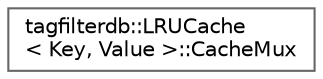 digraph "Graphical Class Hierarchy"
{
 // LATEX_PDF_SIZE
  bgcolor="transparent";
  edge [fontname=Helvetica,fontsize=10,labelfontname=Helvetica,labelfontsize=10];
  node [fontname=Helvetica,fontsize=10,shape=box,height=0.2,width=0.4];
  rankdir="LR";
  Node0 [id="Node000000",label="tagfilterdb::LRUCache\l\< Key, Value \>::CacheMux",height=0.2,width=0.4,color="grey40", fillcolor="white", style="filled",URL="$classtagfilterdb_1_1LRUCache_1_1CacheMux.html",tooltip="A class to handle locking mechanisms for cache access."];
}
